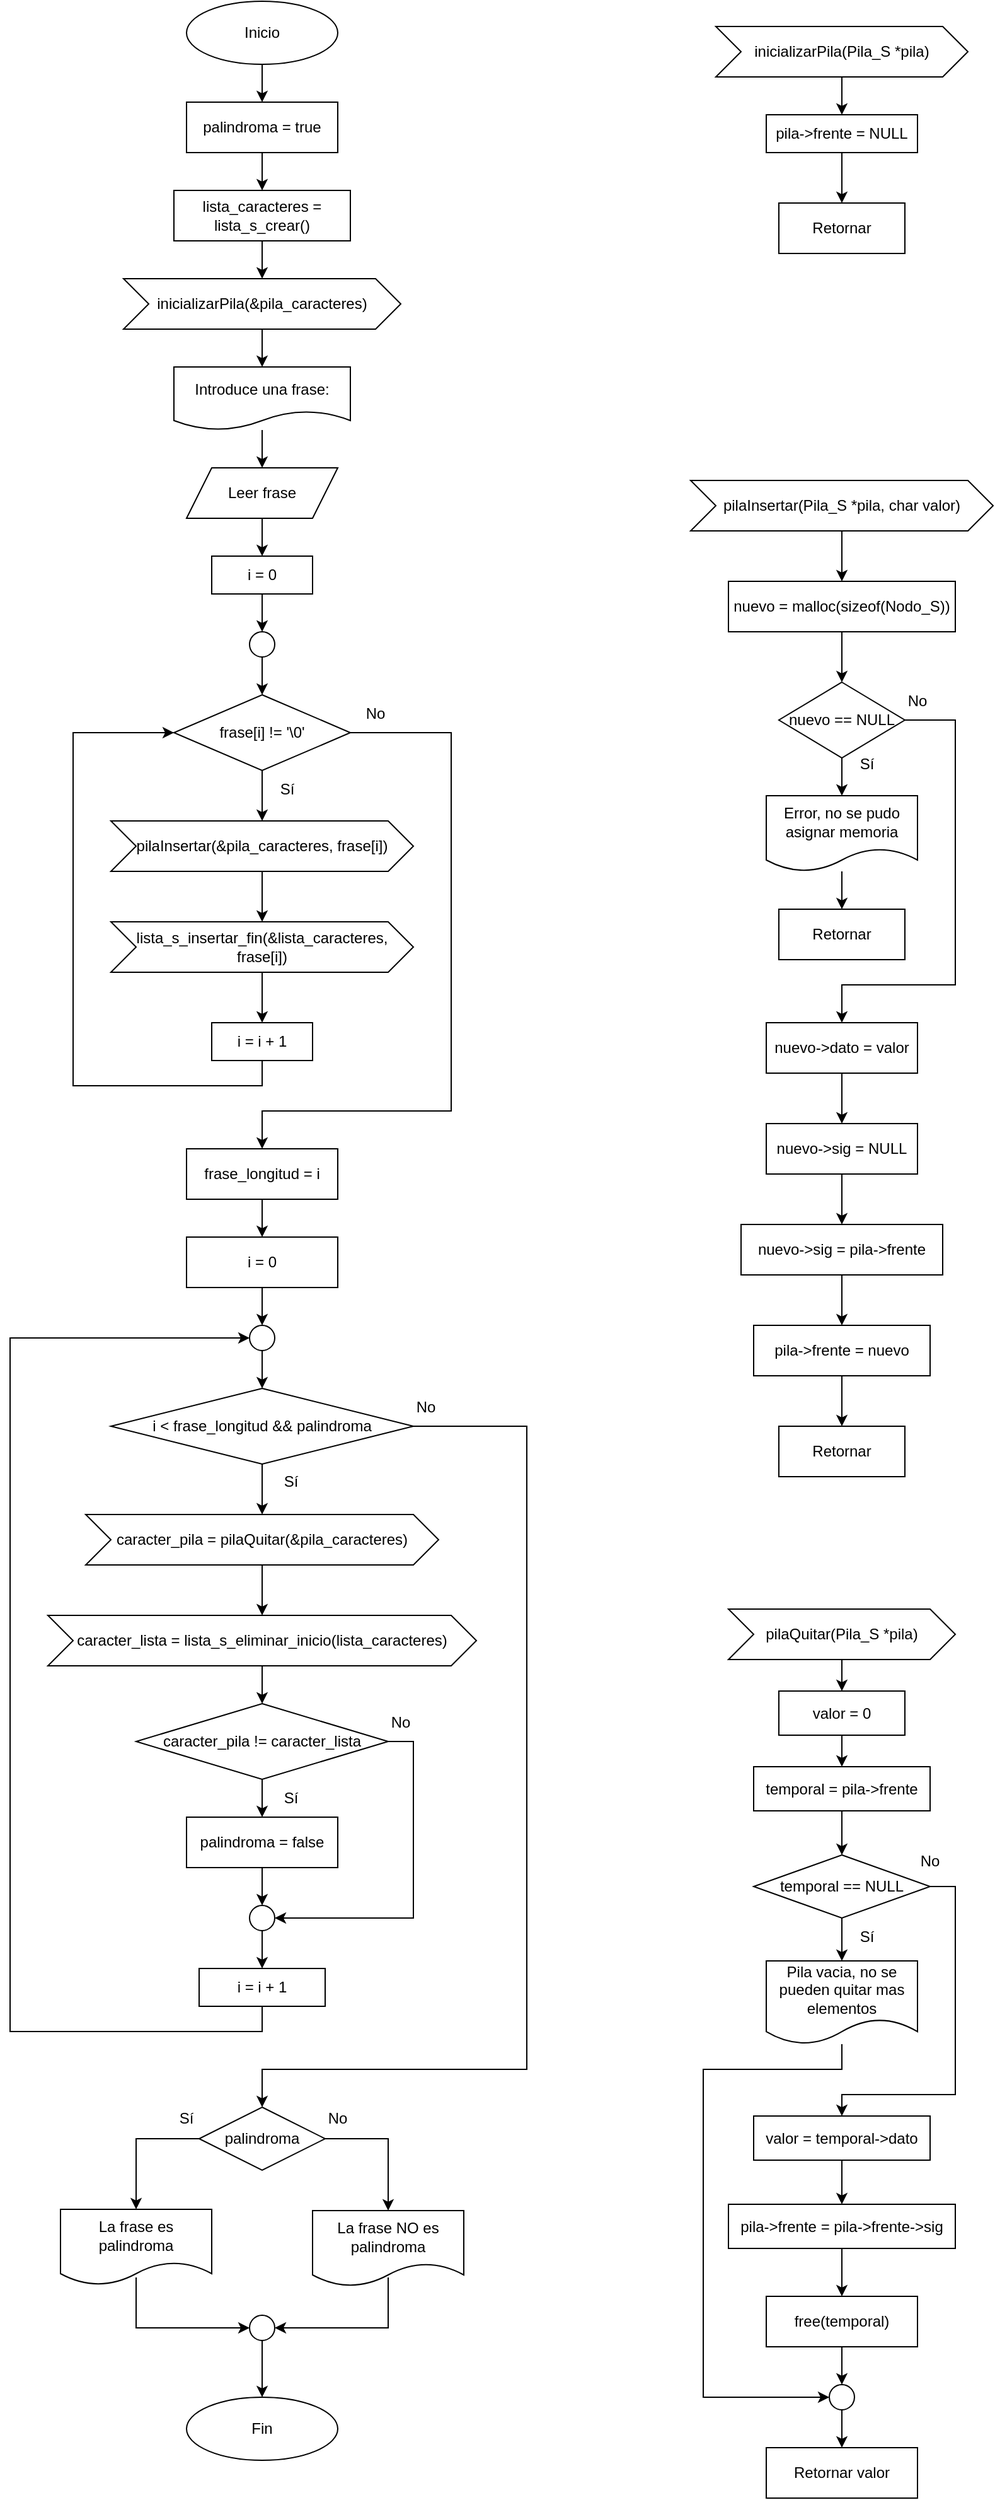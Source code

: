 <mxfile version="26.0.16">
  <diagram id="C5RBs43oDa-KdzZeNtuy" name="Page-1">
    <mxGraphModel dx="880" dy="480" grid="1" gridSize="10" guides="1" tooltips="1" connect="1" arrows="1" fold="1" page="1" pageScale="1" pageWidth="827" pageHeight="1169" math="0" shadow="0">
      <root>
        <mxCell id="WIyWlLk6GJQsqaUBKTNV-0" />
        <mxCell id="WIyWlLk6GJQsqaUBKTNV-1" parent="WIyWlLk6GJQsqaUBKTNV-0" />
        <mxCell id="9-k6hcQuwtIzpMs6rGox-2" style="edgeStyle=orthogonalEdgeStyle;rounded=0;orthogonalLoop=1;jettySize=auto;html=1;exitX=0.5;exitY=1;exitDx=0;exitDy=0;entryX=0.5;entryY=0;entryDx=0;entryDy=0;" parent="WIyWlLk6GJQsqaUBKTNV-1" source="9-k6hcQuwtIzpMs6rGox-0" target="9-k6hcQuwtIzpMs6rGox-1" edge="1">
          <mxGeometry relative="1" as="geometry" />
        </mxCell>
        <mxCell id="9-k6hcQuwtIzpMs6rGox-0" value="Inicio" style="ellipse;whiteSpace=wrap;html=1;" parent="WIyWlLk6GJQsqaUBKTNV-1" vertex="1">
          <mxGeometry x="150" y="60" width="120" height="50" as="geometry" />
        </mxCell>
        <mxCell id="9-k6hcQuwtIzpMs6rGox-4" style="edgeStyle=orthogonalEdgeStyle;rounded=0;orthogonalLoop=1;jettySize=auto;html=1;exitX=0.5;exitY=1;exitDx=0;exitDy=0;entryX=0.5;entryY=0;entryDx=0;entryDy=0;" parent="WIyWlLk6GJQsqaUBKTNV-1" source="9-k6hcQuwtIzpMs6rGox-1" target="9-k6hcQuwtIzpMs6rGox-3" edge="1">
          <mxGeometry relative="1" as="geometry" />
        </mxCell>
        <mxCell id="9-k6hcQuwtIzpMs6rGox-1" value="palindroma = true" style="rounded=0;whiteSpace=wrap;html=1;" parent="WIyWlLk6GJQsqaUBKTNV-1" vertex="1">
          <mxGeometry x="150" y="140" width="120" height="40" as="geometry" />
        </mxCell>
        <mxCell id="9-k6hcQuwtIzpMs6rGox-8" style="edgeStyle=orthogonalEdgeStyle;rounded=0;orthogonalLoop=1;jettySize=auto;html=1;exitX=0.5;exitY=1;exitDx=0;exitDy=0;entryX=0.5;entryY=0;entryDx=0;entryDy=0;" parent="WIyWlLk6GJQsqaUBKTNV-1" source="9-k6hcQuwtIzpMs6rGox-3" target="9-k6hcQuwtIzpMs6rGox-7" edge="1">
          <mxGeometry relative="1" as="geometry" />
        </mxCell>
        <mxCell id="9-k6hcQuwtIzpMs6rGox-3" value="lista_caracteres = lista_s_crear()" style="rounded=0;whiteSpace=wrap;html=1;" parent="WIyWlLk6GJQsqaUBKTNV-1" vertex="1">
          <mxGeometry x="140" y="210" width="140" height="40" as="geometry" />
        </mxCell>
        <mxCell id="9-k6hcQuwtIzpMs6rGox-14" style="edgeStyle=orthogonalEdgeStyle;rounded=0;orthogonalLoop=1;jettySize=auto;html=1;exitX=0.5;exitY=1;exitDx=0;exitDy=0;" parent="WIyWlLk6GJQsqaUBKTNV-1" source="9-k6hcQuwtIzpMs6rGox-7" target="9-k6hcQuwtIzpMs6rGox-12" edge="1">
          <mxGeometry relative="1" as="geometry" />
        </mxCell>
        <mxCell id="9-k6hcQuwtIzpMs6rGox-7" value="inicializarPila(&amp;amp;pila_caracteres)" style="shape=step;perimeter=stepPerimeter;whiteSpace=wrap;html=1;fixedSize=1;" parent="WIyWlLk6GJQsqaUBKTNV-1" vertex="1">
          <mxGeometry x="100" y="280" width="220" height="40" as="geometry" />
        </mxCell>
        <mxCell id="9-k6hcQuwtIzpMs6rGox-19" style="edgeStyle=orthogonalEdgeStyle;rounded=0;orthogonalLoop=1;jettySize=auto;html=1;exitX=0.5;exitY=1;exitDx=0;exitDy=0;entryX=0.5;entryY=0;entryDx=0;entryDy=0;" parent="WIyWlLk6GJQsqaUBKTNV-1" source="9-k6hcQuwtIzpMs6rGox-11" target="9-k6hcQuwtIzpMs6rGox-18" edge="1">
          <mxGeometry relative="1" as="geometry" />
        </mxCell>
        <mxCell id="9-k6hcQuwtIzpMs6rGox-11" value="Leer frase" style="shape=parallelogram;perimeter=parallelogramPerimeter;whiteSpace=wrap;html=1;fixedSize=1;" parent="WIyWlLk6GJQsqaUBKTNV-1" vertex="1">
          <mxGeometry x="150" y="430" width="120" height="40" as="geometry" />
        </mxCell>
        <mxCell id="9-k6hcQuwtIzpMs6rGox-16" style="edgeStyle=orthogonalEdgeStyle;rounded=0;orthogonalLoop=1;jettySize=auto;html=1;entryX=0.5;entryY=0;entryDx=0;entryDy=0;" parent="WIyWlLk6GJQsqaUBKTNV-1" source="9-k6hcQuwtIzpMs6rGox-12" target="9-k6hcQuwtIzpMs6rGox-11" edge="1">
          <mxGeometry relative="1" as="geometry" />
        </mxCell>
        <mxCell id="9-k6hcQuwtIzpMs6rGox-12" value="Introduce una frase:" style="shape=document;whiteSpace=wrap;html=1;boundedLbl=1;" parent="WIyWlLk6GJQsqaUBKTNV-1" vertex="1">
          <mxGeometry x="140" y="350" width="140" height="50" as="geometry" />
        </mxCell>
        <mxCell id="9-k6hcQuwtIzpMs6rGox-28" style="edgeStyle=orthogonalEdgeStyle;rounded=0;orthogonalLoop=1;jettySize=auto;html=1;exitX=0.5;exitY=1;exitDx=0;exitDy=0;entryX=0.5;entryY=0;entryDx=0;entryDy=0;" parent="WIyWlLk6GJQsqaUBKTNV-1" source="9-k6hcQuwtIzpMs6rGox-17" target="9-k6hcQuwtIzpMs6rGox-22" edge="1">
          <mxGeometry relative="1" as="geometry" />
        </mxCell>
        <mxCell id="9-k6hcQuwtIzpMs6rGox-17" value="" style="ellipse;whiteSpace=wrap;html=1;aspect=fixed;" parent="WIyWlLk6GJQsqaUBKTNV-1" vertex="1">
          <mxGeometry x="200" y="560" width="20" height="20" as="geometry" />
        </mxCell>
        <mxCell id="9-k6hcQuwtIzpMs6rGox-21" style="edgeStyle=orthogonalEdgeStyle;rounded=0;orthogonalLoop=1;jettySize=auto;html=1;exitX=0.5;exitY=1;exitDx=0;exitDy=0;entryX=0.5;entryY=0;entryDx=0;entryDy=0;" parent="WIyWlLk6GJQsqaUBKTNV-1" source="9-k6hcQuwtIzpMs6rGox-18" target="9-k6hcQuwtIzpMs6rGox-17" edge="1">
          <mxGeometry relative="1" as="geometry" />
        </mxCell>
        <mxCell id="9-k6hcQuwtIzpMs6rGox-18" value="i = 0" style="rounded=0;whiteSpace=wrap;html=1;" parent="WIyWlLk6GJQsqaUBKTNV-1" vertex="1">
          <mxGeometry x="170" y="500" width="80" height="30" as="geometry" />
        </mxCell>
        <mxCell id="9-k6hcQuwtIzpMs6rGox-25" style="edgeStyle=orthogonalEdgeStyle;rounded=0;orthogonalLoop=1;jettySize=auto;html=1;exitX=0.5;exitY=1;exitDx=0;exitDy=0;entryX=0.5;entryY=0;entryDx=0;entryDy=0;" parent="WIyWlLk6GJQsqaUBKTNV-1" source="9-k6hcQuwtIzpMs6rGox-22" target="9-k6hcQuwtIzpMs6rGox-24" edge="1">
          <mxGeometry relative="1" as="geometry" />
        </mxCell>
        <mxCell id="9-k6hcQuwtIzpMs6rGox-22" value="frase[i] != &#39;\0&#39;" style="rhombus;whiteSpace=wrap;html=1;" parent="WIyWlLk6GJQsqaUBKTNV-1" vertex="1">
          <mxGeometry x="140" y="610" width="140" height="60" as="geometry" />
        </mxCell>
        <mxCell id="9-k6hcQuwtIzpMs6rGox-27" value="" style="edgeStyle=orthogonalEdgeStyle;rounded=0;orthogonalLoop=1;jettySize=auto;html=1;" parent="WIyWlLk6GJQsqaUBKTNV-1" source="9-k6hcQuwtIzpMs6rGox-24" target="9-k6hcQuwtIzpMs6rGox-26" edge="1">
          <mxGeometry relative="1" as="geometry" />
        </mxCell>
        <mxCell id="9-k6hcQuwtIzpMs6rGox-24" value="pilaInsertar(&amp;amp;pila_caracteres, frase[i])" style="shape=step;perimeter=stepPerimeter;whiteSpace=wrap;html=1;fixedSize=1;" parent="WIyWlLk6GJQsqaUBKTNV-1" vertex="1">
          <mxGeometry x="90" y="710" width="240" height="40" as="geometry" />
        </mxCell>
        <mxCell id="9-k6hcQuwtIzpMs6rGox-30" value="" style="edgeStyle=orthogonalEdgeStyle;rounded=0;orthogonalLoop=1;jettySize=auto;html=1;" parent="WIyWlLk6GJQsqaUBKTNV-1" source="9-k6hcQuwtIzpMs6rGox-26" target="9-k6hcQuwtIzpMs6rGox-29" edge="1">
          <mxGeometry relative="1" as="geometry" />
        </mxCell>
        <mxCell id="9-k6hcQuwtIzpMs6rGox-26" value="lista_s_insertar_fin(&amp;amp;lista_caracteres, frase[i])" style="shape=step;perimeter=stepPerimeter;whiteSpace=wrap;html=1;fixedSize=1;" parent="WIyWlLk6GJQsqaUBKTNV-1" vertex="1">
          <mxGeometry x="90" y="790" width="240" height="40" as="geometry" />
        </mxCell>
        <mxCell id="9-k6hcQuwtIzpMs6rGox-31" style="edgeStyle=orthogonalEdgeStyle;rounded=0;orthogonalLoop=1;jettySize=auto;html=1;exitX=0.5;exitY=1;exitDx=0;exitDy=0;entryX=0;entryY=0.5;entryDx=0;entryDy=0;" parent="WIyWlLk6GJQsqaUBKTNV-1" source="9-k6hcQuwtIzpMs6rGox-29" target="9-k6hcQuwtIzpMs6rGox-22" edge="1">
          <mxGeometry relative="1" as="geometry">
            <Array as="points">
              <mxPoint x="210" y="920" />
              <mxPoint x="60" y="920" />
              <mxPoint x="60" y="640" />
            </Array>
          </mxGeometry>
        </mxCell>
        <mxCell id="9-k6hcQuwtIzpMs6rGox-29" value="i = i + 1" style="whiteSpace=wrap;html=1;" parent="WIyWlLk6GJQsqaUBKTNV-1" vertex="1">
          <mxGeometry x="170" y="870" width="80" height="30" as="geometry" />
        </mxCell>
        <mxCell id="9-k6hcQuwtIzpMs6rGox-32" value="Sí" style="text;html=1;align=center;verticalAlign=middle;whiteSpace=wrap;rounded=0;" parent="WIyWlLk6GJQsqaUBKTNV-1" vertex="1">
          <mxGeometry x="200" y="670" width="60" height="30" as="geometry" />
        </mxCell>
        <mxCell id="9-k6hcQuwtIzpMs6rGox-35" style="edgeStyle=orthogonalEdgeStyle;rounded=0;orthogonalLoop=1;jettySize=auto;html=1;exitX=1;exitY=0.5;exitDx=0;exitDy=0;entryX=0.5;entryY=0;entryDx=0;entryDy=0;" parent="WIyWlLk6GJQsqaUBKTNV-1" source="9-k6hcQuwtIzpMs6rGox-22" target="9-k6hcQuwtIzpMs6rGox-34" edge="1">
          <mxGeometry relative="1" as="geometry">
            <Array as="points">
              <mxPoint x="360" y="640" />
              <mxPoint x="360" y="940" />
              <mxPoint x="210" y="940" />
            </Array>
          </mxGeometry>
        </mxCell>
        <mxCell id="9-k6hcQuwtIzpMs6rGox-33" value="No" style="text;html=1;align=center;verticalAlign=middle;whiteSpace=wrap;rounded=0;" parent="WIyWlLk6GJQsqaUBKTNV-1" vertex="1">
          <mxGeometry x="270" y="610" width="60" height="30" as="geometry" />
        </mxCell>
        <mxCell id="9-k6hcQuwtIzpMs6rGox-37" value="" style="edgeStyle=orthogonalEdgeStyle;rounded=0;orthogonalLoop=1;jettySize=auto;html=1;" parent="WIyWlLk6GJQsqaUBKTNV-1" source="9-k6hcQuwtIzpMs6rGox-34" target="9-k6hcQuwtIzpMs6rGox-36" edge="1">
          <mxGeometry relative="1" as="geometry" />
        </mxCell>
        <mxCell id="9-k6hcQuwtIzpMs6rGox-34" value="frase_longitud = i" style="rounded=0;whiteSpace=wrap;html=1;" parent="WIyWlLk6GJQsqaUBKTNV-1" vertex="1">
          <mxGeometry x="150" y="970" width="120" height="40" as="geometry" />
        </mxCell>
        <mxCell id="9-k6hcQuwtIzpMs6rGox-39" style="edgeStyle=orthogonalEdgeStyle;rounded=0;orthogonalLoop=1;jettySize=auto;html=1;exitX=0.5;exitY=1;exitDx=0;exitDy=0;entryX=0.5;entryY=0;entryDx=0;entryDy=0;" parent="WIyWlLk6GJQsqaUBKTNV-1" source="9-k6hcQuwtIzpMs6rGox-36" target="9-k6hcQuwtIzpMs6rGox-38" edge="1">
          <mxGeometry relative="1" as="geometry" />
        </mxCell>
        <mxCell id="9-k6hcQuwtIzpMs6rGox-36" value="i = 0" style="rounded=0;whiteSpace=wrap;html=1;" parent="WIyWlLk6GJQsqaUBKTNV-1" vertex="1">
          <mxGeometry x="150" y="1040" width="120" height="40" as="geometry" />
        </mxCell>
        <mxCell id="9-k6hcQuwtIzpMs6rGox-41" style="edgeStyle=orthogonalEdgeStyle;rounded=0;orthogonalLoop=1;jettySize=auto;html=1;exitX=0.5;exitY=1;exitDx=0;exitDy=0;entryX=0.5;entryY=0;entryDx=0;entryDy=0;" parent="WIyWlLk6GJQsqaUBKTNV-1" source="9-k6hcQuwtIzpMs6rGox-38" target="9-k6hcQuwtIzpMs6rGox-40" edge="1">
          <mxGeometry relative="1" as="geometry" />
        </mxCell>
        <mxCell id="9-k6hcQuwtIzpMs6rGox-38" value="" style="ellipse;whiteSpace=wrap;html=1;aspect=fixed;" parent="WIyWlLk6GJQsqaUBKTNV-1" vertex="1">
          <mxGeometry x="200" y="1110" width="20" height="20" as="geometry" />
        </mxCell>
        <mxCell id="9-k6hcQuwtIzpMs6rGox-46" style="edgeStyle=orthogonalEdgeStyle;rounded=0;orthogonalLoop=1;jettySize=auto;html=1;exitX=0.5;exitY=1;exitDx=0;exitDy=0;entryX=0.5;entryY=0;entryDx=0;entryDy=0;" parent="WIyWlLk6GJQsqaUBKTNV-1" source="9-k6hcQuwtIzpMs6rGox-40" target="9-k6hcQuwtIzpMs6rGox-45" edge="1">
          <mxGeometry relative="1" as="geometry" />
        </mxCell>
        <mxCell id="9-k6hcQuwtIzpMs6rGox-62" style="edgeStyle=orthogonalEdgeStyle;rounded=0;orthogonalLoop=1;jettySize=auto;html=1;exitX=1;exitY=0.5;exitDx=0;exitDy=0;entryX=0.5;entryY=0;entryDx=0;entryDy=0;" parent="WIyWlLk6GJQsqaUBKTNV-1" source="9-k6hcQuwtIzpMs6rGox-40" target="9-k6hcQuwtIzpMs6rGox-61" edge="1">
          <mxGeometry relative="1" as="geometry">
            <Array as="points">
              <mxPoint x="420" y="1190" />
              <mxPoint x="420" y="1700" />
              <mxPoint x="210" y="1700" />
            </Array>
          </mxGeometry>
        </mxCell>
        <mxCell id="9-k6hcQuwtIzpMs6rGox-40" value="i &amp;lt; frase_longitud &amp;amp;&amp;amp; palindroma" style="rhombus;whiteSpace=wrap;html=1;" parent="WIyWlLk6GJQsqaUBKTNV-1" vertex="1">
          <mxGeometry x="90" y="1160" width="240" height="60" as="geometry" />
        </mxCell>
        <mxCell id="9-k6hcQuwtIzpMs6rGox-44" value="Sí" style="text;html=1;align=center;verticalAlign=middle;whiteSpace=wrap;rounded=0;" parent="WIyWlLk6GJQsqaUBKTNV-1" vertex="1">
          <mxGeometry x="203" y="1219" width="60" height="30" as="geometry" />
        </mxCell>
        <mxCell id="9-k6hcQuwtIzpMs6rGox-48" value="" style="edgeStyle=orthogonalEdgeStyle;rounded=0;orthogonalLoop=1;jettySize=auto;html=1;" parent="WIyWlLk6GJQsqaUBKTNV-1" source="9-k6hcQuwtIzpMs6rGox-45" target="9-k6hcQuwtIzpMs6rGox-47" edge="1">
          <mxGeometry relative="1" as="geometry" />
        </mxCell>
        <mxCell id="9-k6hcQuwtIzpMs6rGox-45" value="&lt;div style=&quot;line-height: 19px; white-space: pre;&quot;&gt;&lt;font face=&quot;Helvetica&quot; style=&quot;color: rgb(0, 0, 0); line-height: 120%;&quot;&gt;caracter_pila = pilaQuitar(&amp;amp;pila_caracteres)&lt;/font&gt;&lt;/div&gt;" style="shape=step;perimeter=stepPerimeter;whiteSpace=wrap;html=1;fixedSize=1;" parent="WIyWlLk6GJQsqaUBKTNV-1" vertex="1">
          <mxGeometry x="70" y="1260" width="280" height="40" as="geometry" />
        </mxCell>
        <mxCell id="9-k6hcQuwtIzpMs6rGox-50" style="edgeStyle=orthogonalEdgeStyle;rounded=0;orthogonalLoop=1;jettySize=auto;html=1;exitX=0.5;exitY=1;exitDx=0;exitDy=0;entryX=0.5;entryY=0;entryDx=0;entryDy=0;" parent="WIyWlLk6GJQsqaUBKTNV-1" source="9-k6hcQuwtIzpMs6rGox-47" target="9-k6hcQuwtIzpMs6rGox-49" edge="1">
          <mxGeometry relative="1" as="geometry" />
        </mxCell>
        <mxCell id="9-k6hcQuwtIzpMs6rGox-47" value="&lt;div style=&quot;line-height: 19px; white-space: pre;&quot;&gt;&lt;div style=&quot;line-height: 19px;&quot;&gt;&lt;span&gt;&lt;font style=&quot;color: rgb(0, 0, 0); line-height: 120%;&quot;&gt;caracter_lista = lista_s_eliminar_inicio(lista_caracteres)&lt;/font&gt;&lt;/span&gt;&lt;/div&gt;&lt;/div&gt;" style="shape=step;perimeter=stepPerimeter;whiteSpace=wrap;html=1;fixedSize=1;" parent="WIyWlLk6GJQsqaUBKTNV-1" vertex="1">
          <mxGeometry x="40" y="1340" width="340" height="40" as="geometry" />
        </mxCell>
        <mxCell id="9-k6hcQuwtIzpMs6rGox-52" style="edgeStyle=orthogonalEdgeStyle;rounded=0;orthogonalLoop=1;jettySize=auto;html=1;exitX=0.5;exitY=1;exitDx=0;exitDy=0;entryX=0.5;entryY=0;entryDx=0;entryDy=0;" parent="WIyWlLk6GJQsqaUBKTNV-1" source="9-k6hcQuwtIzpMs6rGox-49" target="9-k6hcQuwtIzpMs6rGox-51" edge="1">
          <mxGeometry relative="1" as="geometry" />
        </mxCell>
        <mxCell id="9-k6hcQuwtIzpMs6rGox-56" style="edgeStyle=orthogonalEdgeStyle;rounded=0;orthogonalLoop=1;jettySize=auto;html=1;exitX=1;exitY=0.5;exitDx=0;exitDy=0;entryX=1;entryY=0.5;entryDx=0;entryDy=0;" parent="WIyWlLk6GJQsqaUBKTNV-1" source="9-k6hcQuwtIzpMs6rGox-49" target="9-k6hcQuwtIzpMs6rGox-54" edge="1">
          <mxGeometry relative="1" as="geometry" />
        </mxCell>
        <mxCell id="9-k6hcQuwtIzpMs6rGox-49" value="caracter_pila != caracter_lista" style="rhombus;whiteSpace=wrap;html=1;" parent="WIyWlLk6GJQsqaUBKTNV-1" vertex="1">
          <mxGeometry x="110" y="1410" width="200" height="60" as="geometry" />
        </mxCell>
        <mxCell id="9-k6hcQuwtIzpMs6rGox-55" style="edgeStyle=orthogonalEdgeStyle;rounded=0;orthogonalLoop=1;jettySize=auto;html=1;exitX=0.5;exitY=1;exitDx=0;exitDy=0;entryX=0.5;entryY=0;entryDx=0;entryDy=0;" parent="WIyWlLk6GJQsqaUBKTNV-1" source="9-k6hcQuwtIzpMs6rGox-51" target="9-k6hcQuwtIzpMs6rGox-54" edge="1">
          <mxGeometry relative="1" as="geometry" />
        </mxCell>
        <mxCell id="9-k6hcQuwtIzpMs6rGox-51" value="palindroma = false" style="rounded=0;whiteSpace=wrap;html=1;" parent="WIyWlLk6GJQsqaUBKTNV-1" vertex="1">
          <mxGeometry x="150" y="1500" width="120" height="40" as="geometry" />
        </mxCell>
        <mxCell id="9-k6hcQuwtIzpMs6rGox-53" value="Sí" style="text;html=1;align=center;verticalAlign=middle;whiteSpace=wrap;rounded=0;" parent="WIyWlLk6GJQsqaUBKTNV-1" vertex="1">
          <mxGeometry x="203" y="1470" width="60" height="30" as="geometry" />
        </mxCell>
        <mxCell id="9-k6hcQuwtIzpMs6rGox-59" value="" style="edgeStyle=orthogonalEdgeStyle;rounded=0;orthogonalLoop=1;jettySize=auto;html=1;" parent="WIyWlLk6GJQsqaUBKTNV-1" source="9-k6hcQuwtIzpMs6rGox-54" target="9-k6hcQuwtIzpMs6rGox-58" edge="1">
          <mxGeometry relative="1" as="geometry" />
        </mxCell>
        <mxCell id="9-k6hcQuwtIzpMs6rGox-54" value="" style="ellipse;whiteSpace=wrap;html=1;aspect=fixed;" parent="WIyWlLk6GJQsqaUBKTNV-1" vertex="1">
          <mxGeometry x="200" y="1570" width="20" height="20" as="geometry" />
        </mxCell>
        <mxCell id="9-k6hcQuwtIzpMs6rGox-57" value="No" style="text;html=1;align=center;verticalAlign=middle;whiteSpace=wrap;rounded=0;" parent="WIyWlLk6GJQsqaUBKTNV-1" vertex="1">
          <mxGeometry x="290" y="1410" width="60" height="30" as="geometry" />
        </mxCell>
        <mxCell id="9-k6hcQuwtIzpMs6rGox-60" style="edgeStyle=orthogonalEdgeStyle;rounded=0;orthogonalLoop=1;jettySize=auto;html=1;exitX=0.5;exitY=1;exitDx=0;exitDy=0;entryX=0;entryY=0.5;entryDx=0;entryDy=0;" parent="WIyWlLk6GJQsqaUBKTNV-1" source="9-k6hcQuwtIzpMs6rGox-58" target="9-k6hcQuwtIzpMs6rGox-38" edge="1">
          <mxGeometry relative="1" as="geometry">
            <Array as="points">
              <mxPoint x="210" y="1670" />
              <mxPoint x="10" y="1670" />
              <mxPoint x="10" y="1120" />
            </Array>
          </mxGeometry>
        </mxCell>
        <mxCell id="9-k6hcQuwtIzpMs6rGox-58" value="i = i + 1" style="whiteSpace=wrap;html=1;" parent="WIyWlLk6GJQsqaUBKTNV-1" vertex="1">
          <mxGeometry x="160" y="1620" width="100" height="30" as="geometry" />
        </mxCell>
        <mxCell id="9-k6hcQuwtIzpMs6rGox-67" style="edgeStyle=orthogonalEdgeStyle;rounded=0;orthogonalLoop=1;jettySize=auto;html=1;exitX=0;exitY=0.5;exitDx=0;exitDy=0;entryX=0.5;entryY=0;entryDx=0;entryDy=0;" parent="WIyWlLk6GJQsqaUBKTNV-1" source="9-k6hcQuwtIzpMs6rGox-61" target="9-k6hcQuwtIzpMs6rGox-65" edge="1">
          <mxGeometry relative="1" as="geometry" />
        </mxCell>
        <mxCell id="9-k6hcQuwtIzpMs6rGox-68" style="edgeStyle=orthogonalEdgeStyle;rounded=0;orthogonalLoop=1;jettySize=auto;html=1;exitX=1;exitY=0.5;exitDx=0;exitDy=0;entryX=0.5;entryY=0;entryDx=0;entryDy=0;" parent="WIyWlLk6GJQsqaUBKTNV-1" source="9-k6hcQuwtIzpMs6rGox-61" target="9-k6hcQuwtIzpMs6rGox-66" edge="1">
          <mxGeometry relative="1" as="geometry" />
        </mxCell>
        <mxCell id="9-k6hcQuwtIzpMs6rGox-61" value="palindroma" style="rhombus;whiteSpace=wrap;html=1;" parent="WIyWlLk6GJQsqaUBKTNV-1" vertex="1">
          <mxGeometry x="160" y="1730" width="100" height="50" as="geometry" />
        </mxCell>
        <mxCell id="9-k6hcQuwtIzpMs6rGox-63" value="No" style="text;html=1;align=center;verticalAlign=middle;whiteSpace=wrap;rounded=0;" parent="WIyWlLk6GJQsqaUBKTNV-1" vertex="1">
          <mxGeometry x="310" y="1160" width="60" height="30" as="geometry" />
        </mxCell>
        <mxCell id="9-k6hcQuwtIzpMs6rGox-72" style="edgeStyle=orthogonalEdgeStyle;rounded=0;orthogonalLoop=1;jettySize=auto;html=1;entryX=0;entryY=0.5;entryDx=0;entryDy=0;" parent="WIyWlLk6GJQsqaUBKTNV-1" target="9-k6hcQuwtIzpMs6rGox-71" edge="1">
          <mxGeometry relative="1" as="geometry">
            <mxPoint x="110" y="1865" as="sourcePoint" />
            <Array as="points">
              <mxPoint x="110" y="1905" />
            </Array>
          </mxGeometry>
        </mxCell>
        <mxCell id="9-k6hcQuwtIzpMs6rGox-65" value="La frase es palindroma" style="shape=document;whiteSpace=wrap;html=1;boundedLbl=1;" parent="WIyWlLk6GJQsqaUBKTNV-1" vertex="1">
          <mxGeometry x="50" y="1811" width="120" height="60" as="geometry" />
        </mxCell>
        <mxCell id="9-k6hcQuwtIzpMs6rGox-73" style="edgeStyle=orthogonalEdgeStyle;rounded=0;orthogonalLoop=1;jettySize=auto;html=1;entryX=1;entryY=0.5;entryDx=0;entryDy=0;" parent="WIyWlLk6GJQsqaUBKTNV-1" target="9-k6hcQuwtIzpMs6rGox-71" edge="1">
          <mxGeometry relative="1" as="geometry">
            <mxPoint x="310" y="1865" as="sourcePoint" />
            <Array as="points">
              <mxPoint x="310" y="1905" />
            </Array>
          </mxGeometry>
        </mxCell>
        <mxCell id="9-k6hcQuwtIzpMs6rGox-66" value="La frase NO es palindroma" style="shape=document;whiteSpace=wrap;html=1;boundedLbl=1;" parent="WIyWlLk6GJQsqaUBKTNV-1" vertex="1">
          <mxGeometry x="250" y="1812" width="120" height="60" as="geometry" />
        </mxCell>
        <mxCell id="9-k6hcQuwtIzpMs6rGox-69" value="Sí" style="text;html=1;align=center;verticalAlign=middle;whiteSpace=wrap;rounded=0;" parent="WIyWlLk6GJQsqaUBKTNV-1" vertex="1">
          <mxGeometry x="120" y="1724" width="60" height="30" as="geometry" />
        </mxCell>
        <mxCell id="9-k6hcQuwtIzpMs6rGox-70" value="No" style="text;html=1;align=center;verticalAlign=middle;whiteSpace=wrap;rounded=0;" parent="WIyWlLk6GJQsqaUBKTNV-1" vertex="1">
          <mxGeometry x="240" y="1724" width="60" height="30" as="geometry" />
        </mxCell>
        <mxCell id="9-k6hcQuwtIzpMs6rGox-75" style="edgeStyle=orthogonalEdgeStyle;rounded=0;orthogonalLoop=1;jettySize=auto;html=1;exitX=0.5;exitY=1;exitDx=0;exitDy=0;entryX=0.5;entryY=0;entryDx=0;entryDy=0;" parent="WIyWlLk6GJQsqaUBKTNV-1" source="9-k6hcQuwtIzpMs6rGox-71" target="9-k6hcQuwtIzpMs6rGox-74" edge="1">
          <mxGeometry relative="1" as="geometry" />
        </mxCell>
        <mxCell id="9-k6hcQuwtIzpMs6rGox-71" value="" style="ellipse;whiteSpace=wrap;html=1;aspect=fixed;" parent="WIyWlLk6GJQsqaUBKTNV-1" vertex="1">
          <mxGeometry x="200" y="1895" width="20" height="20" as="geometry" />
        </mxCell>
        <mxCell id="9-k6hcQuwtIzpMs6rGox-74" value="Fin" style="ellipse;whiteSpace=wrap;html=1;" parent="WIyWlLk6GJQsqaUBKTNV-1" vertex="1">
          <mxGeometry x="150" y="1960" width="120" height="50" as="geometry" />
        </mxCell>
        <mxCell id="9-k6hcQuwtIzpMs6rGox-78" value="" style="edgeStyle=orthogonalEdgeStyle;rounded=0;orthogonalLoop=1;jettySize=auto;html=1;" parent="WIyWlLk6GJQsqaUBKTNV-1" source="9-k6hcQuwtIzpMs6rGox-76" target="9-k6hcQuwtIzpMs6rGox-77" edge="1">
          <mxGeometry relative="1" as="geometry" />
        </mxCell>
        <mxCell id="9-k6hcQuwtIzpMs6rGox-76" value="inicializarPila(Pila_S *pila)" style="shape=step;perimeter=stepPerimeter;whiteSpace=wrap;html=1;fixedSize=1;" parent="WIyWlLk6GJQsqaUBKTNV-1" vertex="1">
          <mxGeometry x="570" y="80" width="200" height="40" as="geometry" />
        </mxCell>
        <mxCell id="9TkRBgvJY_fTpJC3_4NS-0" style="edgeStyle=orthogonalEdgeStyle;rounded=0;orthogonalLoop=1;jettySize=auto;html=1;exitX=0.5;exitY=1;exitDx=0;exitDy=0;entryX=0.5;entryY=0;entryDx=0;entryDy=0;" edge="1" parent="WIyWlLk6GJQsqaUBKTNV-1" source="9-k6hcQuwtIzpMs6rGox-77" target="9-k6hcQuwtIzpMs6rGox-81">
          <mxGeometry relative="1" as="geometry" />
        </mxCell>
        <mxCell id="9-k6hcQuwtIzpMs6rGox-77" value="pila-&amp;gt;frente = NULL" style="whiteSpace=wrap;html=1;" parent="WIyWlLk6GJQsqaUBKTNV-1" vertex="1">
          <mxGeometry x="610" y="150" width="120" height="30" as="geometry" />
        </mxCell>
        <mxCell id="9-k6hcQuwtIzpMs6rGox-81" value="Retornar" style="whiteSpace=wrap;html=1;" parent="WIyWlLk6GJQsqaUBKTNV-1" vertex="1">
          <mxGeometry x="620" y="220" width="100" height="40" as="geometry" />
        </mxCell>
        <mxCell id="9-k6hcQuwtIzpMs6rGox-85" value="" style="edgeStyle=orthogonalEdgeStyle;rounded=0;orthogonalLoop=1;jettySize=auto;html=1;" parent="WIyWlLk6GJQsqaUBKTNV-1" source="9-k6hcQuwtIzpMs6rGox-83" target="9-k6hcQuwtIzpMs6rGox-84" edge="1">
          <mxGeometry relative="1" as="geometry" />
        </mxCell>
        <mxCell id="9-k6hcQuwtIzpMs6rGox-83" value="pilaInsertar(Pila_S *pila, char valor)" style="shape=step;perimeter=stepPerimeter;whiteSpace=wrap;html=1;fixedSize=1;" parent="WIyWlLk6GJQsqaUBKTNV-1" vertex="1">
          <mxGeometry x="550" y="440" width="240" height="40" as="geometry" />
        </mxCell>
        <mxCell id="9-k6hcQuwtIzpMs6rGox-89" style="edgeStyle=orthogonalEdgeStyle;rounded=0;orthogonalLoop=1;jettySize=auto;html=1;exitX=0.5;exitY=1;exitDx=0;exitDy=0;entryX=0.5;entryY=0;entryDx=0;entryDy=0;" parent="WIyWlLk6GJQsqaUBKTNV-1" source="9-k6hcQuwtIzpMs6rGox-84" target="9-k6hcQuwtIzpMs6rGox-88" edge="1">
          <mxGeometry relative="1" as="geometry" />
        </mxCell>
        <mxCell id="9-k6hcQuwtIzpMs6rGox-84" value="nuevo = malloc(sizeof(Nodo_S))" style="whiteSpace=wrap;html=1;" parent="WIyWlLk6GJQsqaUBKTNV-1" vertex="1">
          <mxGeometry x="580" y="520" width="180" height="40" as="geometry" />
        </mxCell>
        <mxCell id="9-k6hcQuwtIzpMs6rGox-92" style="edgeStyle=orthogonalEdgeStyle;rounded=0;orthogonalLoop=1;jettySize=auto;html=1;exitX=0.5;exitY=1;exitDx=0;exitDy=0;entryX=0.5;entryY=0;entryDx=0;entryDy=0;" parent="WIyWlLk6GJQsqaUBKTNV-1" source="9-k6hcQuwtIzpMs6rGox-88" target="9-k6hcQuwtIzpMs6rGox-91" edge="1">
          <mxGeometry relative="1" as="geometry" />
        </mxCell>
        <mxCell id="9-k6hcQuwtIzpMs6rGox-99" style="edgeStyle=orthogonalEdgeStyle;rounded=0;orthogonalLoop=1;jettySize=auto;html=1;exitX=1;exitY=0.5;exitDx=0;exitDy=0;entryX=0.5;entryY=0;entryDx=0;entryDy=0;" parent="WIyWlLk6GJQsqaUBKTNV-1" source="9-k6hcQuwtIzpMs6rGox-88" target="9-k6hcQuwtIzpMs6rGox-98" edge="1">
          <mxGeometry relative="1" as="geometry">
            <Array as="points">
              <mxPoint x="760" y="630" />
              <mxPoint x="760" y="840" />
              <mxPoint x="670" y="840" />
            </Array>
          </mxGeometry>
        </mxCell>
        <mxCell id="9-k6hcQuwtIzpMs6rGox-88" value="nuevo == NULL" style="rhombus;whiteSpace=wrap;html=1;" parent="WIyWlLk6GJQsqaUBKTNV-1" vertex="1">
          <mxGeometry x="620" y="600" width="100" height="60" as="geometry" />
        </mxCell>
        <mxCell id="9-k6hcQuwtIzpMs6rGox-94" value="" style="edgeStyle=orthogonalEdgeStyle;rounded=0;orthogonalLoop=1;jettySize=auto;html=1;" parent="WIyWlLk6GJQsqaUBKTNV-1" source="9-k6hcQuwtIzpMs6rGox-91" target="9-k6hcQuwtIzpMs6rGox-93" edge="1">
          <mxGeometry relative="1" as="geometry" />
        </mxCell>
        <mxCell id="9-k6hcQuwtIzpMs6rGox-91" value="Error, no se pudo asignar memoria" style="shape=document;whiteSpace=wrap;html=1;boundedLbl=1;" parent="WIyWlLk6GJQsqaUBKTNV-1" vertex="1">
          <mxGeometry x="610" y="690" width="120" height="60" as="geometry" />
        </mxCell>
        <mxCell id="9-k6hcQuwtIzpMs6rGox-93" value="Retornar" style="whiteSpace=wrap;html=1;" parent="WIyWlLk6GJQsqaUBKTNV-1" vertex="1">
          <mxGeometry x="620" y="780" width="100" height="40" as="geometry" />
        </mxCell>
        <mxCell id="9-k6hcQuwtIzpMs6rGox-97" value="Sí" style="text;html=1;align=center;verticalAlign=middle;whiteSpace=wrap;rounded=0;" parent="WIyWlLk6GJQsqaUBKTNV-1" vertex="1">
          <mxGeometry x="660" y="650" width="60" height="30" as="geometry" />
        </mxCell>
        <mxCell id="9-k6hcQuwtIzpMs6rGox-102" value="" style="edgeStyle=orthogonalEdgeStyle;rounded=0;orthogonalLoop=1;jettySize=auto;html=1;" parent="WIyWlLk6GJQsqaUBKTNV-1" source="9-k6hcQuwtIzpMs6rGox-98" target="9-k6hcQuwtIzpMs6rGox-101" edge="1">
          <mxGeometry relative="1" as="geometry" />
        </mxCell>
        <mxCell id="9-k6hcQuwtIzpMs6rGox-98" value="nuevo-&amp;gt;dato = valor" style="rounded=0;whiteSpace=wrap;html=1;" parent="WIyWlLk6GJQsqaUBKTNV-1" vertex="1">
          <mxGeometry x="610" y="870" width="120" height="40" as="geometry" />
        </mxCell>
        <mxCell id="9-k6hcQuwtIzpMs6rGox-100" value="No" style="text;html=1;align=center;verticalAlign=middle;whiteSpace=wrap;rounded=0;" parent="WIyWlLk6GJQsqaUBKTNV-1" vertex="1">
          <mxGeometry x="700" y="600" width="60" height="30" as="geometry" />
        </mxCell>
        <mxCell id="9TkRBgvJY_fTpJC3_4NS-1" style="edgeStyle=orthogonalEdgeStyle;rounded=0;orthogonalLoop=1;jettySize=auto;html=1;exitX=0.5;exitY=1;exitDx=0;exitDy=0;" edge="1" parent="WIyWlLk6GJQsqaUBKTNV-1" source="9-k6hcQuwtIzpMs6rGox-101" target="9-k6hcQuwtIzpMs6rGox-106">
          <mxGeometry relative="1" as="geometry" />
        </mxCell>
        <mxCell id="9-k6hcQuwtIzpMs6rGox-101" value="nuevo-&amp;gt;sig = NULL" style="rounded=0;whiteSpace=wrap;html=1;" parent="WIyWlLk6GJQsqaUBKTNV-1" vertex="1">
          <mxGeometry x="610" y="950" width="120" height="40" as="geometry" />
        </mxCell>
        <mxCell id="9-k6hcQuwtIzpMs6rGox-113" value="" style="edgeStyle=orthogonalEdgeStyle;rounded=0;orthogonalLoop=1;jettySize=auto;html=1;" parent="WIyWlLk6GJQsqaUBKTNV-1" source="9-k6hcQuwtIzpMs6rGox-106" target="9-k6hcQuwtIzpMs6rGox-112" edge="1">
          <mxGeometry relative="1" as="geometry" />
        </mxCell>
        <mxCell id="9-k6hcQuwtIzpMs6rGox-106" value="nuevo-&amp;gt;sig = pila-&amp;gt;frente" style="rounded=0;whiteSpace=wrap;html=1;" parent="WIyWlLk6GJQsqaUBKTNV-1" vertex="1">
          <mxGeometry x="590" y="1030" width="160" height="40" as="geometry" />
        </mxCell>
        <mxCell id="9TkRBgvJY_fTpJC3_4NS-2" style="edgeStyle=orthogonalEdgeStyle;rounded=0;orthogonalLoop=1;jettySize=auto;html=1;exitX=0.5;exitY=1;exitDx=0;exitDy=0;entryX=0.5;entryY=0;entryDx=0;entryDy=0;" edge="1" parent="WIyWlLk6GJQsqaUBKTNV-1" source="9-k6hcQuwtIzpMs6rGox-112" target="9-k6hcQuwtIzpMs6rGox-118">
          <mxGeometry relative="1" as="geometry" />
        </mxCell>
        <mxCell id="9-k6hcQuwtIzpMs6rGox-112" value="pila-&amp;gt;frente = nuevo" style="rounded=0;whiteSpace=wrap;html=1;" parent="WIyWlLk6GJQsqaUBKTNV-1" vertex="1">
          <mxGeometry x="600" y="1110" width="140" height="40" as="geometry" />
        </mxCell>
        <mxCell id="9-k6hcQuwtIzpMs6rGox-118" value="Retornar" style="whiteSpace=wrap;html=1;" parent="WIyWlLk6GJQsqaUBKTNV-1" vertex="1">
          <mxGeometry x="620" y="1190" width="100" height="40" as="geometry" />
        </mxCell>
        <mxCell id="9TkRBgvJY_fTpJC3_4NS-14" style="edgeStyle=orthogonalEdgeStyle;rounded=0;orthogonalLoop=1;jettySize=auto;html=1;exitX=0.5;exitY=1;exitDx=0;exitDy=0;entryX=0.5;entryY=0;entryDx=0;entryDy=0;" edge="1" parent="WIyWlLk6GJQsqaUBKTNV-1" source="9-k6hcQuwtIzpMs6rGox-120" target="9TkRBgvJY_fTpJC3_4NS-13">
          <mxGeometry relative="1" as="geometry" />
        </mxCell>
        <mxCell id="9-k6hcQuwtIzpMs6rGox-120" value="pilaQuitar(Pila_S *pila)" style="shape=step;perimeter=stepPerimeter;whiteSpace=wrap;html=1;fixedSize=1;" parent="WIyWlLk6GJQsqaUBKTNV-1" vertex="1">
          <mxGeometry x="580" y="1335" width="180" height="40" as="geometry" />
        </mxCell>
        <mxCell id="9TkRBgvJY_fTpJC3_4NS-4" style="edgeStyle=orthogonalEdgeStyle;rounded=0;orthogonalLoop=1;jettySize=auto;html=1;exitX=0.5;exitY=1;exitDx=0;exitDy=0;entryX=0.5;entryY=0;entryDx=0;entryDy=0;" edge="1" parent="WIyWlLk6GJQsqaUBKTNV-1" source="9-k6hcQuwtIzpMs6rGox-121" target="9TkRBgvJY_fTpJC3_4NS-3">
          <mxGeometry relative="1" as="geometry" />
        </mxCell>
        <mxCell id="9-k6hcQuwtIzpMs6rGox-121" value="temporal = pila-&amp;gt;frente" style="whiteSpace=wrap;html=1;" parent="WIyWlLk6GJQsqaUBKTNV-1" vertex="1">
          <mxGeometry x="600" y="1460" width="140" height="35" as="geometry" />
        </mxCell>
        <mxCell id="9-k6hcQuwtIzpMs6rGox-126" value="" style="edgeStyle=orthogonalEdgeStyle;rounded=0;orthogonalLoop=1;jettySize=auto;html=1;" parent="WIyWlLk6GJQsqaUBKTNV-1" source="9-k6hcQuwtIzpMs6rGox-123" target="9-k6hcQuwtIzpMs6rGox-125" edge="1">
          <mxGeometry relative="1" as="geometry" />
        </mxCell>
        <mxCell id="9-k6hcQuwtIzpMs6rGox-123" value="valor = temporal-&amp;gt;dato" style="whiteSpace=wrap;html=1;" parent="WIyWlLk6GJQsqaUBKTNV-1" vertex="1">
          <mxGeometry x="600" y="1737" width="140" height="35" as="geometry" />
        </mxCell>
        <mxCell id="9TkRBgvJY_fTpJC3_4NS-9" style="edgeStyle=orthogonalEdgeStyle;rounded=0;orthogonalLoop=1;jettySize=auto;html=1;exitX=0.5;exitY=1;exitDx=0;exitDy=0;entryX=0.5;entryY=0;entryDx=0;entryDy=0;" edge="1" parent="WIyWlLk6GJQsqaUBKTNV-1" source="9-k6hcQuwtIzpMs6rGox-125" target="9-k6hcQuwtIzpMs6rGox-136">
          <mxGeometry relative="1" as="geometry">
            <mxPoint x="670" y="1880" as="targetPoint" />
          </mxGeometry>
        </mxCell>
        <mxCell id="9-k6hcQuwtIzpMs6rGox-125" value="pila-&amp;gt;frente = pila-&amp;gt;frente-&amp;gt;sig" style="whiteSpace=wrap;html=1;" parent="WIyWlLk6GJQsqaUBKTNV-1" vertex="1">
          <mxGeometry x="580" y="1807" width="180" height="35" as="geometry" />
        </mxCell>
        <mxCell id="9-k6hcQuwtIzpMs6rGox-130" value="Sí" style="text;html=1;align=center;verticalAlign=middle;whiteSpace=wrap;rounded=0;" parent="WIyWlLk6GJQsqaUBKTNV-1" vertex="1">
          <mxGeometry x="660" y="1580" width="60" height="30" as="geometry" />
        </mxCell>
        <mxCell id="9TkRBgvJY_fTpJC3_4NS-11" style="edgeStyle=orthogonalEdgeStyle;rounded=0;orthogonalLoop=1;jettySize=auto;html=1;exitX=0.5;exitY=1;exitDx=0;exitDy=0;" edge="1" parent="WIyWlLk6GJQsqaUBKTNV-1" source="9-k6hcQuwtIzpMs6rGox-132" target="9-k6hcQuwtIzpMs6rGox-138">
          <mxGeometry relative="1" as="geometry" />
        </mxCell>
        <mxCell id="9-k6hcQuwtIzpMs6rGox-132" value="" style="ellipse;whiteSpace=wrap;html=1;aspect=fixed;" parent="WIyWlLk6GJQsqaUBKTNV-1" vertex="1">
          <mxGeometry x="660" y="1950" width="20" height="20" as="geometry" />
        </mxCell>
        <mxCell id="9-k6hcQuwtIzpMs6rGox-135" value="No" style="text;html=1;align=center;verticalAlign=middle;whiteSpace=wrap;rounded=0;" parent="WIyWlLk6GJQsqaUBKTNV-1" vertex="1">
          <mxGeometry x="710" y="1520" width="60" height="30" as="geometry" />
        </mxCell>
        <mxCell id="9TkRBgvJY_fTpJC3_4NS-10" style="edgeStyle=orthogonalEdgeStyle;rounded=0;orthogonalLoop=1;jettySize=auto;html=1;exitX=0.5;exitY=1;exitDx=0;exitDy=0;entryX=0.5;entryY=0;entryDx=0;entryDy=0;" edge="1" parent="WIyWlLk6GJQsqaUBKTNV-1" source="9-k6hcQuwtIzpMs6rGox-136" target="9-k6hcQuwtIzpMs6rGox-132">
          <mxGeometry relative="1" as="geometry" />
        </mxCell>
        <mxCell id="9-k6hcQuwtIzpMs6rGox-136" value="free(temporal)" style="whiteSpace=wrap;html=1;" parent="WIyWlLk6GJQsqaUBKTNV-1" vertex="1">
          <mxGeometry x="610" y="1880" width="120" height="40" as="geometry" />
        </mxCell>
        <mxCell id="9-k6hcQuwtIzpMs6rGox-138" value="Retornar valor" style="whiteSpace=wrap;html=1;" parent="WIyWlLk6GJQsqaUBKTNV-1" vertex="1">
          <mxGeometry x="610" y="2000" width="120" height="40" as="geometry" />
        </mxCell>
        <mxCell id="9TkRBgvJY_fTpJC3_4NS-7" style="edgeStyle=orthogonalEdgeStyle;rounded=0;orthogonalLoop=1;jettySize=auto;html=1;exitX=0.5;exitY=1;exitDx=0;exitDy=0;entryX=0.5;entryY=0;entryDx=0;entryDy=0;" edge="1" parent="WIyWlLk6GJQsqaUBKTNV-1" source="9TkRBgvJY_fTpJC3_4NS-3" target="9TkRBgvJY_fTpJC3_4NS-6">
          <mxGeometry relative="1" as="geometry" />
        </mxCell>
        <mxCell id="9TkRBgvJY_fTpJC3_4NS-8" style="edgeStyle=orthogonalEdgeStyle;rounded=0;orthogonalLoop=1;jettySize=auto;html=1;exitX=1;exitY=0.5;exitDx=0;exitDy=0;entryX=0.5;entryY=0;entryDx=0;entryDy=0;" edge="1" parent="WIyWlLk6GJQsqaUBKTNV-1" source="9TkRBgvJY_fTpJC3_4NS-3" target="9-k6hcQuwtIzpMs6rGox-123">
          <mxGeometry relative="1" as="geometry">
            <Array as="points">
              <mxPoint x="760" y="1555" />
              <mxPoint x="760" y="1720" />
              <mxPoint x="670" y="1720" />
            </Array>
          </mxGeometry>
        </mxCell>
        <mxCell id="9TkRBgvJY_fTpJC3_4NS-3" value="temporal == NULL" style="rhombus;whiteSpace=wrap;html=1;" vertex="1" parent="WIyWlLk6GJQsqaUBKTNV-1">
          <mxGeometry x="600" y="1530" width="140" height="50" as="geometry" />
        </mxCell>
        <mxCell id="9TkRBgvJY_fTpJC3_4NS-12" style="edgeStyle=orthogonalEdgeStyle;rounded=0;orthogonalLoop=1;jettySize=auto;html=1;entryX=0;entryY=0.5;entryDx=0;entryDy=0;" edge="1" parent="WIyWlLk6GJQsqaUBKTNV-1" source="9TkRBgvJY_fTpJC3_4NS-6" target="9-k6hcQuwtIzpMs6rGox-132">
          <mxGeometry relative="1" as="geometry">
            <Array as="points">
              <mxPoint x="670" y="1700" />
              <mxPoint x="560" y="1700" />
              <mxPoint x="560" y="1960" />
            </Array>
          </mxGeometry>
        </mxCell>
        <mxCell id="9TkRBgvJY_fTpJC3_4NS-6" value="Pila vacia, no se pueden quitar mas elementos" style="shape=document;whiteSpace=wrap;html=1;boundedLbl=1;" vertex="1" parent="WIyWlLk6GJQsqaUBKTNV-1">
          <mxGeometry x="610" y="1614" width="120" height="66" as="geometry" />
        </mxCell>
        <mxCell id="9TkRBgvJY_fTpJC3_4NS-15" style="edgeStyle=orthogonalEdgeStyle;rounded=0;orthogonalLoop=1;jettySize=auto;html=1;exitX=0.5;exitY=1;exitDx=0;exitDy=0;entryX=0.5;entryY=0;entryDx=0;entryDy=0;" edge="1" parent="WIyWlLk6GJQsqaUBKTNV-1" source="9TkRBgvJY_fTpJC3_4NS-13" target="9-k6hcQuwtIzpMs6rGox-121">
          <mxGeometry relative="1" as="geometry" />
        </mxCell>
        <mxCell id="9TkRBgvJY_fTpJC3_4NS-13" value="valor = 0" style="whiteSpace=wrap;html=1;" vertex="1" parent="WIyWlLk6GJQsqaUBKTNV-1">
          <mxGeometry x="620" y="1400" width="100" height="35" as="geometry" />
        </mxCell>
      </root>
    </mxGraphModel>
  </diagram>
</mxfile>
